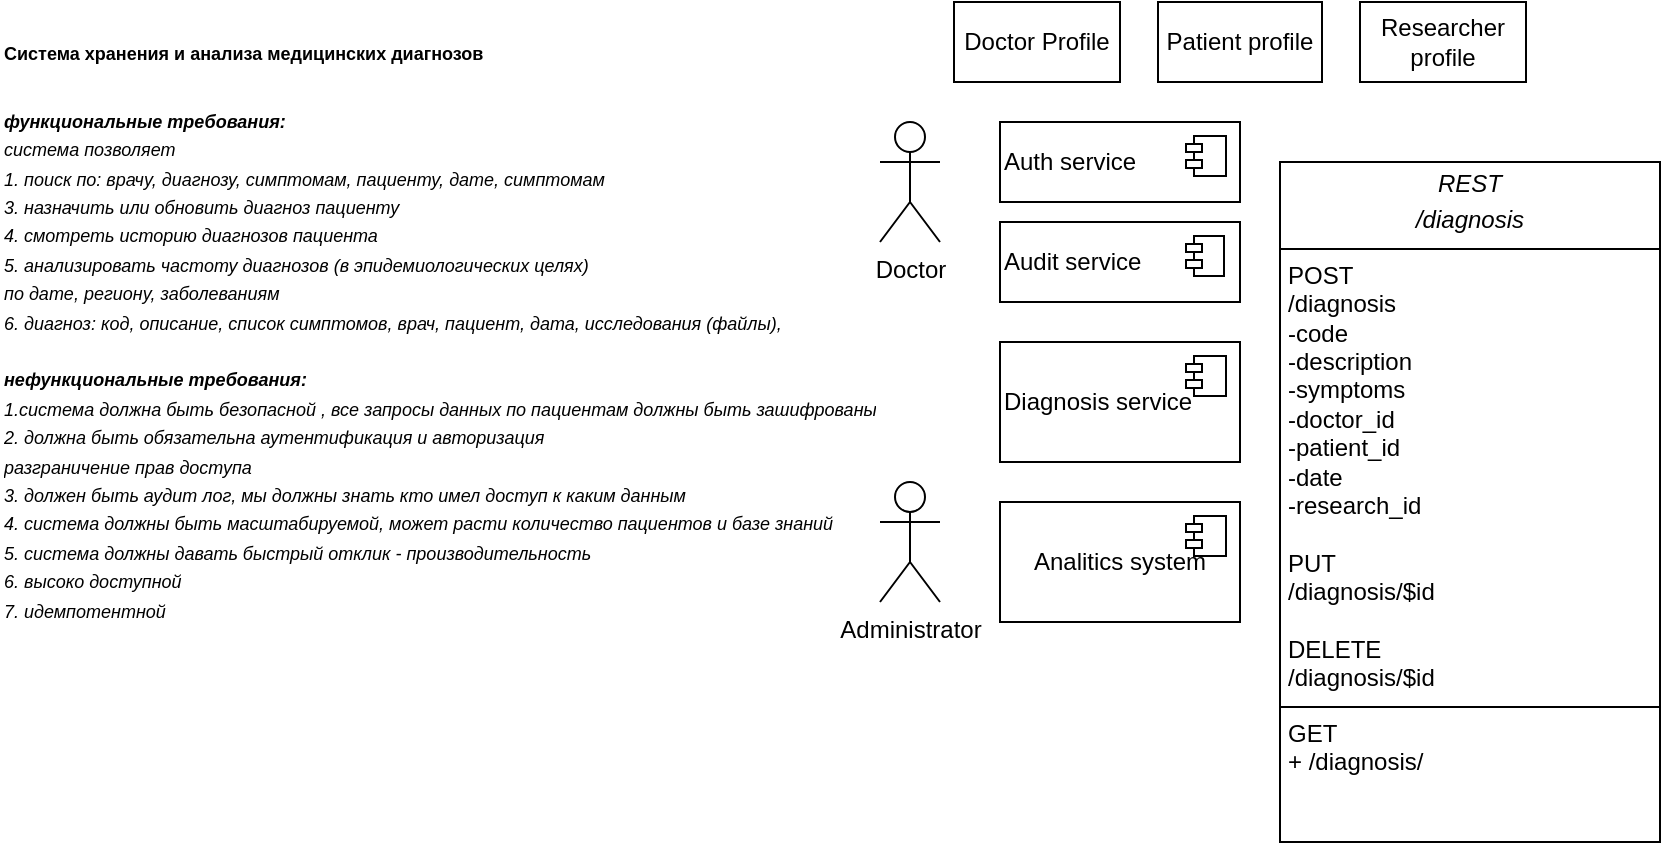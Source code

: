 <mxfile version="27.0.6">
  <diagram name="Страница — 1" id="KAR004LaqVspFvvK4Tb5">
    <mxGraphModel dx="925" dy="531" grid="1" gridSize="10" guides="1" tooltips="1" connect="1" arrows="1" fold="1" page="1" pageScale="1" pageWidth="827" pageHeight="1169" math="0" shadow="0">
      <root>
        <mxCell id="0" />
        <mxCell id="1" parent="0" />
        <mxCell id="GHYVMH2Ct-bDU34uyofi-1" value="&lt;h1 style=&quot;margin-top: 0px;&quot;&gt;&lt;span style=&quot;background-color: transparent; color: light-dark(rgb(0, 0, 0), rgb(255, 255, 255));&quot;&gt;&lt;font style=&quot;font-size: 9px;&quot;&gt;Система хранения и анализа медицинских диагнозов&amp;nbsp;&lt;/font&gt;&lt;/span&gt;&lt;/h1&gt;&lt;div&gt;&lt;i&gt;&lt;font style=&quot;font-size: 9px;&quot;&gt;&lt;b&gt;функциональные требования:&lt;/b&gt;&lt;br&gt;система позволяет&lt;/font&gt;&lt;/i&gt;&lt;/div&gt;&lt;div&gt;&lt;font style=&quot;font-size: 9px;&quot;&gt;&lt;i style=&quot;background-color: transparent; color: light-dark(rgb(0, 0, 0), rgb(255, 255, 255));&quot;&gt;1. поиск по: врачу, диагнозу, &lt;/i&gt;&lt;i style=&quot;background-color: transparent; color: light-dark(rgb(0, 0, 0), rgb(255, 255, 255));&quot;&gt;симптомам, пациенту, дате, симптомам&lt;/i&gt;&lt;/font&gt;&lt;/div&gt;&lt;div&gt;&lt;i&gt;&lt;font style=&quot;font-size: 9px;&quot;&gt;3. назначить или обновить диагноз пациенту&lt;/font&gt;&lt;/i&gt;&lt;/div&gt;&lt;div&gt;&lt;i&gt;&lt;font style=&quot;font-size: 9px;&quot;&gt;4. смотреть историю диагнозов пациента&lt;/font&gt;&lt;/i&gt;&lt;/div&gt;&lt;div&gt;&lt;i&gt;&lt;font style=&quot;font-size: 9px;&quot;&gt;5. анализировать частоту диагнозов (в эпидемиологических целях)&lt;/font&gt;&lt;/i&gt;&lt;/div&gt;&lt;div&gt;&lt;i&gt;&lt;font style=&quot;font-size: 9px;&quot;&gt;по дате, региону, заболеваниям&lt;/font&gt;&lt;/i&gt;&lt;/div&gt;&lt;div&gt;&lt;i&gt;&lt;font style=&quot;font-size: 9px;&quot;&gt;6. диагноз: код, описание, список симптомов, врач, пациент, дата, исследования (файлы),&amp;nbsp;&lt;/font&gt;&lt;/i&gt;&lt;/div&gt;&lt;div&gt;&lt;b&gt;&lt;font style=&quot;font-size: 9px;&quot;&gt;&lt;br&gt;&lt;/font&gt;&lt;/b&gt;&lt;/div&gt;&lt;div&gt;&lt;b&gt;&lt;i&gt;&lt;font style=&quot;font-size: 9px;&quot;&gt;нефункциональные требования:&lt;/font&gt;&lt;/i&gt;&lt;/b&gt;&lt;/div&gt;&lt;div&gt;&lt;i style=&quot;&quot;&gt;&lt;font style=&quot;font-size: 9px;&quot;&gt;1.система должна быть безопасной , все запросы данных по пациентам должны быть зашифрованы&lt;/font&gt;&lt;/i&gt;&lt;/div&gt;&lt;div&gt;&lt;i style=&quot;&quot;&gt;&lt;font style=&quot;font-size: 9px;&quot;&gt;2. должна быть обязательна аутентификация и авторизация&amp;nbsp;&lt;/font&gt;&lt;/i&gt;&lt;/div&gt;&lt;div&gt;&lt;i style=&quot;&quot;&gt;&lt;font style=&quot;font-size: 9px;&quot;&gt;разграничение прав доступа&lt;/font&gt;&lt;/i&gt;&lt;/div&gt;&lt;div&gt;&lt;i style=&quot;&quot;&gt;&lt;font style=&quot;font-size: 9px;&quot;&gt;3. должен быть аудит лог, мы должны знать кто имел доступ к каким данным&lt;/font&gt;&lt;/i&gt;&lt;/div&gt;&lt;div&gt;&lt;i style=&quot;&quot;&gt;&lt;font style=&quot;font-size: 9px;&quot;&gt;4. система должны быть масштабируемой, может расти количество пациентов и базе знаний&lt;br&gt;5. система должны давать быстрый отклик - производительность&lt;/font&gt;&lt;/i&gt;&lt;/div&gt;&lt;div&gt;&lt;i style=&quot;&quot;&gt;&lt;font style=&quot;font-size: 9px;&quot;&gt;6. высоко доступной&amp;nbsp;&lt;/font&gt;&lt;/i&gt;&lt;/div&gt;&lt;div&gt;&lt;i style=&quot;&quot;&gt;&lt;font style=&quot;font-size: 9px;&quot;&gt;7. идемпотентной&lt;/font&gt;&lt;/i&gt;&lt;/div&gt;" style="text;html=1;whiteSpace=wrap;overflow=hidden;rounded=0;" parent="1" vertex="1">
          <mxGeometry width="440" height="330" as="geometry" />
        </mxCell>
        <mxCell id="4r4rep3VLFMQj8Rh3yJS-1" value="Doctor" style="shape=umlActor;verticalLabelPosition=bottom;verticalAlign=top;html=1;outlineConnect=0;" vertex="1" parent="1">
          <mxGeometry x="440" y="60" width="30" height="60" as="geometry" />
        </mxCell>
        <mxCell id="4r4rep3VLFMQj8Rh3yJS-6" value="Administrator" style="shape=umlActor;verticalLabelPosition=bottom;verticalAlign=top;html=1;outlineConnect=0;" vertex="1" parent="1">
          <mxGeometry x="440" y="240" width="30" height="60" as="geometry" />
        </mxCell>
        <mxCell id="4r4rep3VLFMQj8Rh3yJS-7" value="Auth service" style="html=1;dropTarget=0;whiteSpace=wrap;align=left;" vertex="1" parent="1">
          <mxGeometry x="500" y="60" width="120" height="40" as="geometry" />
        </mxCell>
        <mxCell id="4r4rep3VLFMQj8Rh3yJS-8" value="" style="shape=module;jettyWidth=8;jettyHeight=4;" vertex="1" parent="4r4rep3VLFMQj8Rh3yJS-7">
          <mxGeometry x="1" width="20" height="20" relative="1" as="geometry">
            <mxPoint x="-27" y="7" as="offset" />
          </mxGeometry>
        </mxCell>
        <mxCell id="4r4rep3VLFMQj8Rh3yJS-11" value="Audit service" style="html=1;dropTarget=0;whiteSpace=wrap;align=left;" vertex="1" parent="1">
          <mxGeometry x="500" y="110" width="120" height="40" as="geometry" />
        </mxCell>
        <mxCell id="4r4rep3VLFMQj8Rh3yJS-12" value="" style="shape=module;jettyWidth=8;jettyHeight=4;" vertex="1" parent="4r4rep3VLFMQj8Rh3yJS-11">
          <mxGeometry x="1" width="19" height="20" relative="1" as="geometry">
            <mxPoint x="-27" y="7" as="offset" />
          </mxGeometry>
        </mxCell>
        <mxCell id="4r4rep3VLFMQj8Rh3yJS-13" value="Diagnosis service" style="html=1;dropTarget=0;whiteSpace=wrap;align=left;" vertex="1" parent="1">
          <mxGeometry x="500" y="170" width="120" height="60" as="geometry" />
        </mxCell>
        <mxCell id="4r4rep3VLFMQj8Rh3yJS-14" value="" style="shape=module;jettyWidth=8;jettyHeight=4;" vertex="1" parent="4r4rep3VLFMQj8Rh3yJS-13">
          <mxGeometry x="1" width="20" height="20" relative="1" as="geometry">
            <mxPoint x="-27" y="7" as="offset" />
          </mxGeometry>
        </mxCell>
        <mxCell id="4r4rep3VLFMQj8Rh3yJS-15" value="&lt;div&gt;Analitics system&lt;/div&gt;" style="html=1;dropTarget=0;whiteSpace=wrap;" vertex="1" parent="1">
          <mxGeometry x="500" y="250" width="120" height="60" as="geometry" />
        </mxCell>
        <mxCell id="4r4rep3VLFMQj8Rh3yJS-16" value="" style="shape=module;jettyWidth=8;jettyHeight=4;" vertex="1" parent="4r4rep3VLFMQj8Rh3yJS-15">
          <mxGeometry x="1" width="20" height="20" relative="1" as="geometry">
            <mxPoint x="-27" y="7" as="offset" />
          </mxGeometry>
        </mxCell>
        <mxCell id="4r4rep3VLFMQj8Rh3yJS-17" value="Doctor Profile" style="html=1;whiteSpace=wrap;" vertex="1" parent="1">
          <mxGeometry x="477" width="83" height="40" as="geometry" />
        </mxCell>
        <mxCell id="4r4rep3VLFMQj8Rh3yJS-18" value="Patient profile" style="html=1;whiteSpace=wrap;" vertex="1" parent="1">
          <mxGeometry x="579" width="82" height="40" as="geometry" />
        </mxCell>
        <mxCell id="4r4rep3VLFMQj8Rh3yJS-19" value="Researcher profile" style="rounded=0;whiteSpace=wrap;html=1;" vertex="1" parent="1">
          <mxGeometry x="680" width="83" height="40" as="geometry" />
        </mxCell>
        <mxCell id="4r4rep3VLFMQj8Rh3yJS-26" value="&lt;p style=&quot;margin:0px;margin-top:4px;text-align:center;&quot;&gt;&lt;i&gt;REST&lt;/i&gt;&lt;/p&gt;&lt;p style=&quot;margin:0px;margin-top:4px;text-align:center;&quot;&gt;&lt;i&gt;/diagnosis&lt;/i&gt;&lt;/p&gt;&lt;hr size=&quot;1&quot; style=&quot;border-style:solid;&quot;&gt;&lt;p style=&quot;margin:0px;margin-left:4px;&quot;&gt;POST&lt;br&gt;/diagnosis&lt;/p&gt;&lt;p style=&quot;margin:0px;margin-left:4px;&quot;&gt;-code&lt;/p&gt;&lt;p style=&quot;margin:0px;margin-left:4px;&quot;&gt;-description&lt;/p&gt;&lt;p style=&quot;margin:0px;margin-left:4px;&quot;&gt;-symptoms&lt;/p&gt;&lt;p style=&quot;margin:0px;margin-left:4px;&quot;&gt;-doctor_id&lt;/p&gt;&lt;p style=&quot;margin:0px;margin-left:4px;&quot;&gt;-patient_id&lt;/p&gt;&lt;p style=&quot;margin:0px;margin-left:4px;&quot;&gt;-date&lt;/p&gt;&lt;p style=&quot;margin:0px;margin-left:4px;&quot;&gt;-research_id&lt;/p&gt;&lt;p style=&quot;margin:0px;margin-left:4px;&quot;&gt;&lt;br&gt;&lt;/p&gt;&lt;p style=&quot;margin:0px;margin-left:4px;&quot;&gt;PUT&lt;/p&gt;&lt;p style=&quot;margin:0px;margin-left:4px;&quot;&gt;/diagnosis/$id&lt;/p&gt;&lt;p style=&quot;margin:0px;margin-left:4px;&quot;&gt;&lt;br&gt;&lt;/p&gt;&lt;p style=&quot;margin:0px;margin-left:4px;&quot;&gt;DELETE&lt;/p&gt;&lt;p style=&quot;margin:0px;margin-left:4px;&quot;&gt;/diagnosis/$id&lt;/p&gt;&lt;hr size=&quot;1&quot; style=&quot;border-style:solid;&quot;&gt;&lt;p style=&quot;margin:0px;margin-left:4px;&quot;&gt;GET&lt;/p&gt;&lt;p style=&quot;margin:0px;margin-left:4px;&quot;&gt;+ /diagnosis/&lt;/p&gt;" style="verticalAlign=top;align=left;overflow=fill;html=1;whiteSpace=wrap;" vertex="1" parent="1">
          <mxGeometry x="640" y="80" width="190" height="340" as="geometry" />
        </mxCell>
      </root>
    </mxGraphModel>
  </diagram>
</mxfile>
